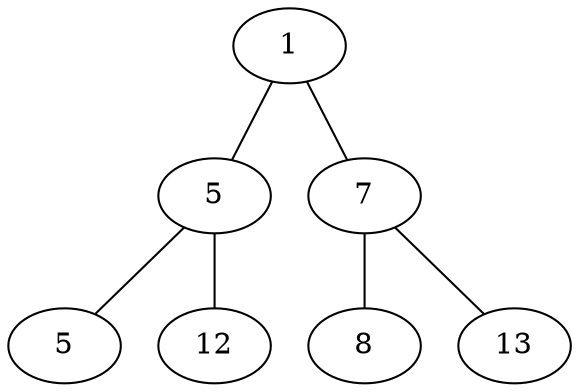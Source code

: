 graph "Exercise TreeValid04"
{
	graph [ dpi = 300 ]; 
	n00 [label="1"];
	n01 [label="5"];
	n02 [label="7"];
	n03 [label="5"];
	n04 [label="12"];
	n05 [label="8"];
	n06 [label="13"];

	n00 -- n01;
	n00 -- n02;
	n01 -- n03;
	n01 -- n04;
	n02 -- n05;
	n02 -- n06;
}